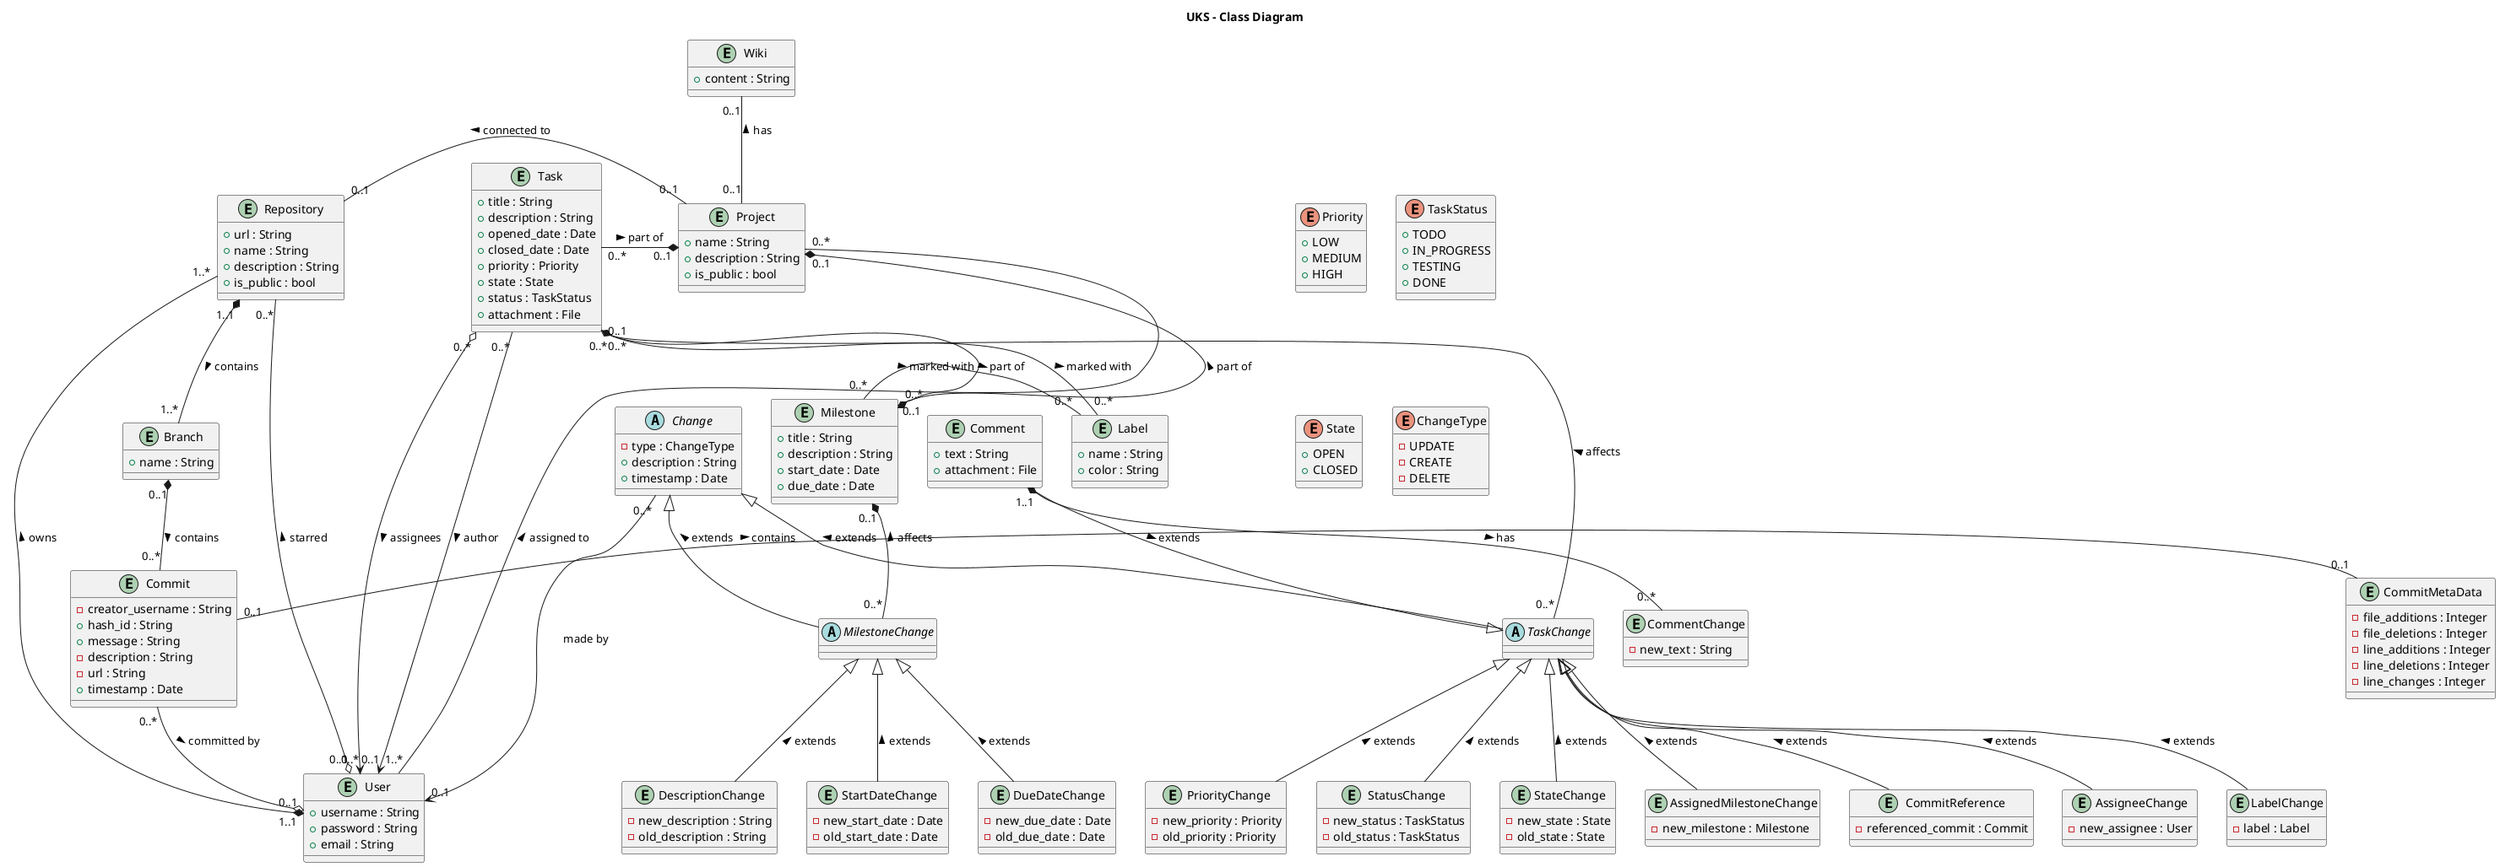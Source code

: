 @startuml

title UKS - Class Diagram

        '============================================================='
        'Core entities'
        '============================================================='
        together {
            entity User {
                + username : String
                + password : String
                + email : String
            }
        }

        '============================================================='
        'VCS entities'
        '============================================================='
        together {
            entity Repository {
                + url : String
                + name : String
                + description : String
                + is_public : bool
            }
    
            entity Branch {
                + name : String
            }
            
            entity Commit {
                - creator_username : String
                + hash_id : String
                + message : String
                - description : String
                - url : String
                + timestamp : Date
            }
                    
            entity CommitMetaData {
                - file_additions : Integer
                - file_deletions : Integer
                - line_additions : Integer
                - line_deletions : Integer
                - line_changes : Integer
            }
        }

        '============================================================='
        'Organizational entities'
        '============================================================='
        together {
            entity Project {
                + name : String
                + description : String
                + is_public : bool
            }
            
            entity Wiki {
                + content : String
            }
            
            entity Milestone {
                + title : String
                + description : String
                + start_date : Date
                + due_date : Date
            }
            
            entity Task {
                + title : String
                + description : String
                + opened_date : Date
                + closed_date : Date
                + priority : Priority
                + state : State
                + status : TaskStatus
                + attachment : File
            }
            
            entity Label {
                + name : String
                + color : String
            }
            
            entity Comment {
                + text : String
                + attachment : File
            }
            
            
            abstract Change {
                - type : ChangeType
                + description : String
                + timestamp : Date
            }
            
            together {
                abstract MilestoneChange {}
                
                entity DescriptionChange {
                    - new_description : String
                    - old_description : String
                }
                entity StartDateChange {
                    - new_start_date : Date
                    - old_start_date : Date
                }
                entity DueDateChange {
                    - new_due_date : Date
                    - old_due_date : Date
                }
            }
            
            together {
                abstract TaskChange {}
                
                entity AssigneeChange {
                    - new_assignee : User
                }
                entity LabelChange {
                    - label : Label
                }
                entity PriorityChange {
                    - new_priority : Priority
                    - old_priority : Priority
                }
                entity StatusChange {
                    - new_status : TaskStatus
                    - old_status : TaskStatus
                }
                entity StateChange {
                    - new_state : State
                    - old_state : State
                }
                entity AssignedMilestoneChange {
                    - new_milestone : Milestone
                }
                entity CommentChange {
                    - new_text : String
                }
                entity CommitReference {
                    - referenced_commit : Commit
                }
            }
    
            together {
                enum Priority { 
                    + LOW
                    + MEDIUM
                    + HIGH
                }
                
                enum TaskStatus {
                    + TODO
                    + IN_PROGRESS
                    + TESTING
                    + DONE
                }
                
                enum State {
                    + OPEN
                    + CLOSED
                }
                
                enum ChangeType {
                    - UPDATE
                    - CREATE
                    - DELETE
                }
            }
        }

'============================================================='
'RELATIONSHIPS'
'============================================================='

        Project "0..1" -right- "0..1" Repository : connected to >
        Repository "1..1" *-down- "1..*" Branch : contains >
        Branch "0..1" *-down- "0..*" Commit : contains >
        Commit "0..1" -left- "0..1" CommitMetaData : contains >
        Commit "0..*" --o "0..1" User : committed by >
        User "0..1" o-left- "0..*" Repository : starred >
        User "1..1" *-left- "1..*" Repository : owns >

        Project "0..*" -- "1..*" User : assigned to <
        Project "0..1" -up- "0..1" Wiki : has >
        Project "0..1" *-down- "0..*" Milestone : part of < 
        Project "0..1" *-left- "0..*" Task : part of <

        Milestone "0..1" *-down- "0..*" Task : part of <
        Milestone "0..*" -right- "0..*" Label : marked with >
        Milestone "0..1" *-- "0..*" MilestoneChange : affects <

    Task "0..*" --> "0..1" User : author >
        Task "0..*" o--> "0..*" User : assignees >
        Task "0..*" -- "0..*" Label : marked with >
        ' === Task "0..1" *-- "0..*" Comment : contains < ==='
        Task "0..1" *-- "0..*" TaskChange  : affects <

        ' === Comment "0..*" --> "0..1" User : created by > ==='
    Change "0..*" --> "0..1" User : made by
        Change <|-down- MilestoneChange : extends <
        Change <|-down- TaskChange : extends <

        MilestoneChange <|-down- DescriptionChange : extends <
        MilestoneChange <|-down- StartDateChange : extends <
        MilestoneChange <|-down- DueDateChange : extends <

        TaskChange <|-down- CommitReference : extends <
        TaskChange <|-down- AssigneeChange : extends <
        TaskChange <|-down- LabelChange : extends <
        TaskChange <|-down- StateChange : extends <
        TaskChange <|-down- StatusChange : extends <
        TaskChange <|-down- PriorityChange : extends <
        TaskChange <|-down- AssignedMilestoneChange : extends <
        TaskChange <|-down- Comment : extends <
        Comment "1..1" *-down- "0..*" CommentChange  : has >

@enduml